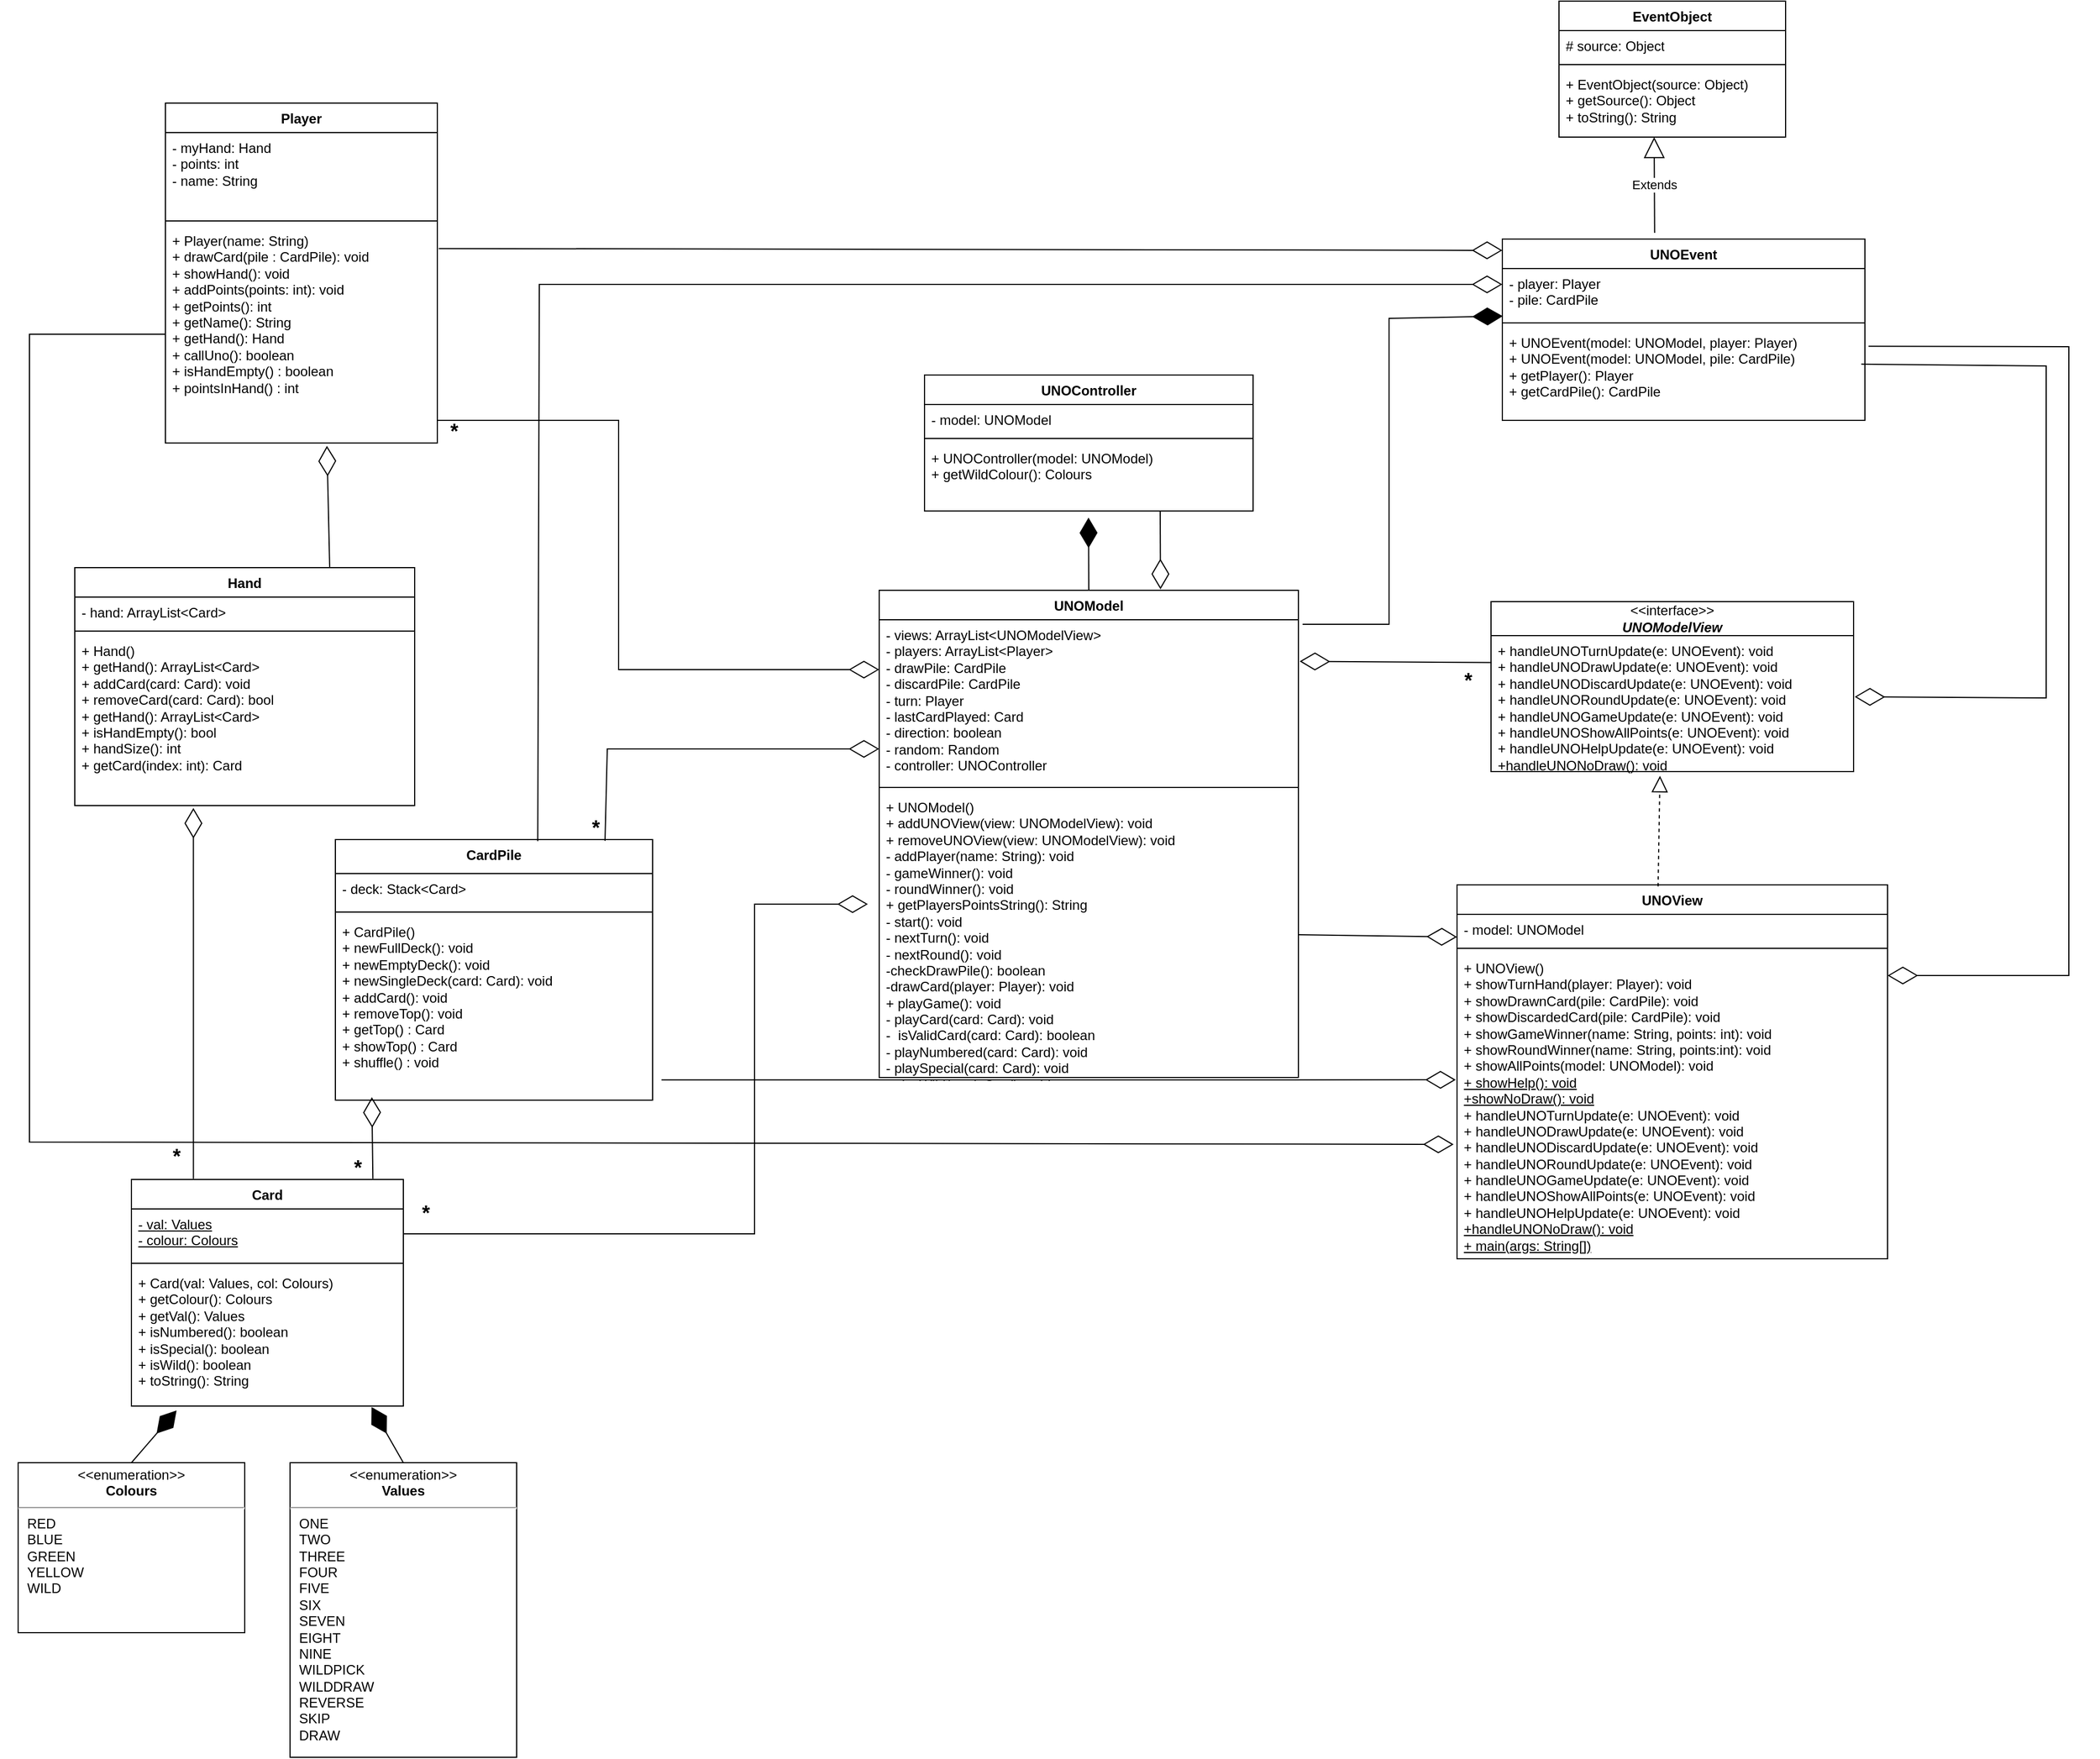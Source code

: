 <mxfile version="21.0.8" type="device"><diagram id="xWTcoY7M2-jpYq1A7I25" name="Page-1"><mxGraphModel dx="1219" dy="1825" grid="1" gridSize="10" guides="1" tooltips="1" connect="1" arrows="1" fold="1" page="1" pageScale="1" pageWidth="850" pageHeight="1100" math="0" shadow="0"><root><mxCell id="0"/><mxCell id="1" parent="0"/><mxCell id="RmB8I1O6AhFz0H0aJWPY-1" value="Card" style="swimlane;fontStyle=1;align=center;verticalAlign=top;childLayout=stackLayout;horizontal=1;startSize=26;horizontalStack=0;resizeParent=1;resizeParentMax=0;resizeLast=0;collapsible=1;marginBottom=0;whiteSpace=wrap;html=1;" parent="1" vertex="1"><mxGeometry x="130" y="990" width="240" height="200" as="geometry"/></mxCell><mxCell id="RmB8I1O6AhFz0H0aJWPY-2" value="&lt;u&gt;- val: Values&lt;br&gt;- colour: Colours&lt;/u&gt;" style="text;strokeColor=none;fillColor=none;align=left;verticalAlign=top;spacingLeft=4;spacingRight=4;overflow=hidden;rotatable=0;points=[[0,0.5],[1,0.5]];portConstraint=eastwest;whiteSpace=wrap;html=1;" parent="RmB8I1O6AhFz0H0aJWPY-1" vertex="1"><mxGeometry y="26" width="240" height="44" as="geometry"/></mxCell><mxCell id="RmB8I1O6AhFz0H0aJWPY-3" value="" style="line;strokeWidth=1;fillColor=none;align=left;verticalAlign=middle;spacingTop=-1;spacingLeft=3;spacingRight=3;rotatable=0;labelPosition=right;points=[];portConstraint=eastwest;strokeColor=inherit;" parent="RmB8I1O6AhFz0H0aJWPY-1" vertex="1"><mxGeometry y="70" width="240" height="8" as="geometry"/></mxCell><mxCell id="RmB8I1O6AhFz0H0aJWPY-4" value="+ Card(val: Values, col: Colours)&lt;br&gt;+ getColour(): Colours&lt;br&gt;+ getVal(): Values&lt;br&gt;+ isNumbered(): boolean&lt;br&gt;+ isSpecial(): boolean&lt;br&gt;+ isWild(): boolean&lt;br&gt;+ toString(): String" style="text;strokeColor=none;fillColor=none;align=left;verticalAlign=top;spacingLeft=4;spacingRight=4;overflow=hidden;rotatable=0;points=[[0,0.5],[1,0.5]];portConstraint=eastwest;whiteSpace=wrap;html=1;" parent="RmB8I1O6AhFz0H0aJWPY-1" vertex="1"><mxGeometry y="78" width="240" height="122" as="geometry"/></mxCell><mxCell id="RmB8I1O6AhFz0H0aJWPY-13" value="&lt;p style=&quot;margin:0px;margin-top:4px;text-align:center;&quot;&gt;&amp;lt;&amp;lt;enumeration&amp;gt;&amp;gt;&lt;br&gt;&lt;b&gt;Values&lt;/b&gt;&lt;/p&gt;&lt;hr&gt;&lt;p style=&quot;margin:0px;margin-left:8px;text-align:left;&quot;&gt;ONE&lt;/p&gt;&lt;p style=&quot;margin:0px;margin-left:8px;text-align:left;&quot;&gt;TWO&lt;/p&gt;&lt;p style=&quot;margin:0px;margin-left:8px;text-align:left;&quot;&gt;THREE&lt;/p&gt;&lt;p style=&quot;margin:0px;margin-left:8px;text-align:left;&quot;&gt;FOUR&lt;/p&gt;&lt;p style=&quot;margin:0px;margin-left:8px;text-align:left;&quot;&gt;FIVE&lt;/p&gt;&lt;p style=&quot;margin:0px;margin-left:8px;text-align:left;&quot;&gt;SIX&lt;/p&gt;&lt;p style=&quot;margin:0px;margin-left:8px;text-align:left;&quot;&gt;SEVEN&lt;/p&gt;&lt;p style=&quot;margin:0px;margin-left:8px;text-align:left;&quot;&gt;EIGHT&lt;/p&gt;&lt;p style=&quot;margin:0px;margin-left:8px;text-align:left;&quot;&gt;NINE&lt;/p&gt;&lt;p style=&quot;margin:0px;margin-left:8px;text-align:left;&quot;&gt;WILDPICK&lt;/p&gt;&lt;p style=&quot;margin:0px;margin-left:8px;text-align:left;&quot;&gt;WILDDRAW&lt;/p&gt;&lt;p style=&quot;margin:0px;margin-left:8px;text-align:left;&quot;&gt;REVERSE&lt;/p&gt;&lt;p style=&quot;margin:0px;margin-left:8px;text-align:left;&quot;&gt;SKIP&lt;/p&gt;&lt;p style=&quot;margin:0px;margin-left:8px;text-align:left;&quot;&gt;DRAW&lt;/p&gt;" style="shape=rect;html=1;overflow=fill;whiteSpace=wrap;" parent="1" vertex="1"><mxGeometry x="270" y="1240" width="200" height="260" as="geometry"/></mxCell><mxCell id="RmB8I1O6AhFz0H0aJWPY-14" value="&lt;p style=&quot;margin:0px;margin-top:4px;text-align:center;&quot;&gt;&amp;lt;&amp;lt;enumeration&amp;gt;&amp;gt;&lt;br&gt;&lt;b&gt;Colours&lt;/b&gt;&lt;/p&gt;&lt;hr&gt;&lt;p style=&quot;margin:0px;margin-left:8px;text-align:left;&quot;&gt;RED&lt;br&gt;BLUE&lt;/p&gt;&lt;p style=&quot;margin:0px;margin-left:8px;text-align:left;&quot;&gt;GREEN&lt;/p&gt;&lt;p style=&quot;margin:0px;margin-left:8px;text-align:left;&quot;&gt;YELLOW&lt;/p&gt;&lt;p style=&quot;margin:0px;margin-left:8px;text-align:left;&quot;&gt;WILD&lt;/p&gt;" style="shape=rect;html=1;overflow=fill;whiteSpace=wrap;" parent="1" vertex="1"><mxGeometry x="30" y="1240" width="200" height="150" as="geometry"/></mxCell><mxCell id="RmB8I1O6AhFz0H0aJWPY-15" value="Hand" style="swimlane;fontStyle=1;align=center;verticalAlign=top;childLayout=stackLayout;horizontal=1;startSize=26;horizontalStack=0;resizeParent=1;resizeParentMax=0;resizeLast=0;collapsible=1;marginBottom=0;whiteSpace=wrap;html=1;" parent="1" vertex="1"><mxGeometry x="80" y="450" width="300" height="210" as="geometry"/></mxCell><mxCell id="RmB8I1O6AhFz0H0aJWPY-16" value="- hand: ArrayList&amp;lt;Card&amp;gt;" style="text;strokeColor=none;fillColor=none;align=left;verticalAlign=top;spacingLeft=4;spacingRight=4;overflow=hidden;rotatable=0;points=[[0,0.5],[1,0.5]];portConstraint=eastwest;whiteSpace=wrap;html=1;" parent="RmB8I1O6AhFz0H0aJWPY-15" vertex="1"><mxGeometry y="26" width="300" height="26" as="geometry"/></mxCell><mxCell id="RmB8I1O6AhFz0H0aJWPY-17" value="" style="line;strokeWidth=1;fillColor=none;align=left;verticalAlign=middle;spacingTop=-1;spacingLeft=3;spacingRight=3;rotatable=0;labelPosition=right;points=[];portConstraint=eastwest;strokeColor=inherit;" parent="RmB8I1O6AhFz0H0aJWPY-15" vertex="1"><mxGeometry y="52" width="300" height="8" as="geometry"/></mxCell><mxCell id="RmB8I1O6AhFz0H0aJWPY-18" value="+ Hand()&lt;br&gt;+ getHand(): ArrayList&amp;lt;Card&amp;gt;&lt;br style=&quot;border-color: var(--border-color);&quot;&gt;+ addCard(card:&amp;nbsp;Card): void&lt;br style=&quot;border-color: var(--border-color);&quot;&gt;+ removeCard(card:&amp;nbsp;Card): bool&lt;br style=&quot;border-color: var(--border-color);&quot;&gt;+ getHand(): ArrayList&amp;lt;Card&amp;gt;&lt;br style=&quot;border-color: var(--border-color);&quot;&gt;+ isHandEmpty(): bool&lt;br&gt;+ handSize(): int&lt;br&gt;+ getCard(index: int): Card" style="text;strokeColor=none;fillColor=none;align=left;verticalAlign=top;spacingLeft=4;spacingRight=4;overflow=hidden;rotatable=0;points=[[0,0.5],[1,0.5]];portConstraint=eastwest;whiteSpace=wrap;html=1;" parent="RmB8I1O6AhFz0H0aJWPY-15" vertex="1"><mxGeometry y="60" width="300" height="150" as="geometry"/></mxCell><mxCell id="RmB8I1O6AhFz0H0aJWPY-19" value="Player" style="swimlane;fontStyle=1;align=center;verticalAlign=top;childLayout=stackLayout;horizontal=1;startSize=26;horizontalStack=0;resizeParent=1;resizeParentMax=0;resizeLast=0;collapsible=1;marginBottom=0;whiteSpace=wrap;html=1;" parent="1" vertex="1"><mxGeometry x="160" y="40" width="240" height="300" as="geometry"/></mxCell><mxCell id="RmB8I1O6AhFz0H0aJWPY-20" value="- myHand: Hand&lt;br&gt;- points: int&lt;br&gt;- name: String" style="text;strokeColor=none;fillColor=none;align=left;verticalAlign=top;spacingLeft=4;spacingRight=4;overflow=hidden;rotatable=0;points=[[0,0.5],[1,0.5]];portConstraint=eastwest;whiteSpace=wrap;html=1;" parent="RmB8I1O6AhFz0H0aJWPY-19" vertex="1"><mxGeometry y="26" width="240" height="74" as="geometry"/></mxCell><mxCell id="RmB8I1O6AhFz0H0aJWPY-21" value="" style="line;strokeWidth=1;fillColor=none;align=left;verticalAlign=middle;spacingTop=-1;spacingLeft=3;spacingRight=3;rotatable=0;labelPosition=right;points=[];portConstraint=eastwest;strokeColor=inherit;" parent="RmB8I1O6AhFz0H0aJWPY-19" vertex="1"><mxGeometry y="100" width="240" height="8" as="geometry"/></mxCell><mxCell id="RmB8I1O6AhFz0H0aJWPY-22" value="+ Player(name: String)&lt;br&gt;+ drawCard(pile : CardPile): void&lt;br&gt;+ showHand(): void&lt;br&gt;+ addPoints(points: int): void&lt;br&gt;+ getPoints(): int&lt;br style=&quot;border-color: var(--border-color);&quot;&gt;+ getName(): String&lt;br&gt;+ getHand(): Hand&lt;br&gt;+ callUno(): boolean&lt;br&gt;+ isHandEmpty() : boolean&lt;br&gt;+ pointsInHand() : int" style="text;strokeColor=none;fillColor=none;align=left;verticalAlign=top;spacingLeft=4;spacingRight=4;overflow=hidden;rotatable=0;points=[[0,0.5],[1,0.5]];portConstraint=eastwest;whiteSpace=wrap;html=1;" parent="RmB8I1O6AhFz0H0aJWPY-19" vertex="1"><mxGeometry y="108" width="240" height="192" as="geometry"/></mxCell><mxCell id="RmB8I1O6AhFz0H0aJWPY-23" value="UNOController" style="swimlane;fontStyle=1;align=center;verticalAlign=top;childLayout=stackLayout;horizontal=1;startSize=26;horizontalStack=0;resizeParent=1;resizeParentMax=0;resizeLast=0;collapsible=1;marginBottom=0;whiteSpace=wrap;html=1;" parent="1" vertex="1"><mxGeometry x="830" y="280" width="290" height="120" as="geometry"/></mxCell><mxCell id="RmB8I1O6AhFz0H0aJWPY-24" value="- model: UNOModel" style="text;strokeColor=none;fillColor=none;align=left;verticalAlign=top;spacingLeft=4;spacingRight=4;overflow=hidden;rotatable=0;points=[[0,0.5],[1,0.5]];portConstraint=eastwest;whiteSpace=wrap;html=1;" parent="RmB8I1O6AhFz0H0aJWPY-23" vertex="1"><mxGeometry y="26" width="290" height="26" as="geometry"/></mxCell><mxCell id="RmB8I1O6AhFz0H0aJWPY-25" value="" style="line;strokeWidth=1;fillColor=none;align=left;verticalAlign=middle;spacingTop=-1;spacingLeft=3;spacingRight=3;rotatable=0;labelPosition=right;points=[];portConstraint=eastwest;strokeColor=inherit;" parent="RmB8I1O6AhFz0H0aJWPY-23" vertex="1"><mxGeometry y="52" width="290" height="8" as="geometry"/></mxCell><mxCell id="RmB8I1O6AhFz0H0aJWPY-26" value="+ UNOController(model: UNOModel)&lt;br&gt;+ getWildColour(): Colours" style="text;strokeColor=none;fillColor=none;align=left;verticalAlign=top;spacingLeft=4;spacingRight=4;overflow=hidden;rotatable=0;points=[[0,0.5],[1,0.5]];portConstraint=eastwest;whiteSpace=wrap;html=1;" parent="RmB8I1O6AhFz0H0aJWPY-23" vertex="1"><mxGeometry y="60" width="290" height="60" as="geometry"/></mxCell><mxCell id="RmB8I1O6AhFz0H0aJWPY-27" value="UNOEvent" style="swimlane;fontStyle=1;align=center;verticalAlign=top;childLayout=stackLayout;horizontal=1;startSize=26;horizontalStack=0;resizeParent=1;resizeParentMax=0;resizeLast=0;collapsible=1;marginBottom=0;whiteSpace=wrap;html=1;" parent="1" vertex="1"><mxGeometry x="1340" y="160" width="320" height="160" as="geometry"/></mxCell><mxCell id="RmB8I1O6AhFz0H0aJWPY-28" value="- player: Player&lt;br&gt;- pile: CardPile" style="text;strokeColor=none;fillColor=none;align=left;verticalAlign=top;spacingLeft=4;spacingRight=4;overflow=hidden;rotatable=0;points=[[0,0.5],[1,0.5]];portConstraint=eastwest;whiteSpace=wrap;html=1;" parent="RmB8I1O6AhFz0H0aJWPY-27" vertex="1"><mxGeometry y="26" width="320" height="44" as="geometry"/></mxCell><mxCell id="RmB8I1O6AhFz0H0aJWPY-29" value="" style="line;strokeWidth=1;fillColor=none;align=left;verticalAlign=middle;spacingTop=-1;spacingLeft=3;spacingRight=3;rotatable=0;labelPosition=right;points=[];portConstraint=eastwest;strokeColor=inherit;" parent="RmB8I1O6AhFz0H0aJWPY-27" vertex="1"><mxGeometry y="70" width="320" height="8" as="geometry"/></mxCell><mxCell id="RmB8I1O6AhFz0H0aJWPY-30" value="+ UNOEvent(model: UNOModel, player: Player)&lt;br&gt;+ UNOEvent(model: UNOModel, pile: CardPile)&lt;br&gt;+ getPlayer(): Player&lt;br&gt;+ getCardPile(): CardPile" style="text;strokeColor=none;fillColor=none;align=left;verticalAlign=top;spacingLeft=4;spacingRight=4;overflow=hidden;rotatable=0;points=[[0,0.5],[1,0.5]];portConstraint=eastwest;whiteSpace=wrap;html=1;" parent="RmB8I1O6AhFz0H0aJWPY-27" vertex="1"><mxGeometry y="78" width="320" height="82" as="geometry"/></mxCell><mxCell id="RmB8I1O6AhFz0H0aJWPY-31" value="EventObject" style="swimlane;fontStyle=1;align=center;verticalAlign=top;childLayout=stackLayout;horizontal=1;startSize=26;horizontalStack=0;resizeParent=1;resizeParentMax=0;resizeLast=0;collapsible=1;marginBottom=0;whiteSpace=wrap;html=1;" parent="1" vertex="1"><mxGeometry x="1390" y="-50" width="200" height="120" as="geometry"/></mxCell><mxCell id="RmB8I1O6AhFz0H0aJWPY-32" value="# source: Object" style="text;strokeColor=none;fillColor=none;align=left;verticalAlign=top;spacingLeft=4;spacingRight=4;overflow=hidden;rotatable=0;points=[[0,0.5],[1,0.5]];portConstraint=eastwest;whiteSpace=wrap;html=1;" parent="RmB8I1O6AhFz0H0aJWPY-31" vertex="1"><mxGeometry y="26" width="200" height="26" as="geometry"/></mxCell><mxCell id="RmB8I1O6AhFz0H0aJWPY-33" value="" style="line;strokeWidth=1;fillColor=none;align=left;verticalAlign=middle;spacingTop=-1;spacingLeft=3;spacingRight=3;rotatable=0;labelPosition=right;points=[];portConstraint=eastwest;strokeColor=inherit;" parent="RmB8I1O6AhFz0H0aJWPY-31" vertex="1"><mxGeometry y="52" width="200" height="8" as="geometry"/></mxCell><mxCell id="RmB8I1O6AhFz0H0aJWPY-34" value="+ EventObject(source: Object)&lt;br&gt;+ getSource(): Object&lt;br&gt;+ toString(): String" style="text;strokeColor=none;fillColor=none;align=left;verticalAlign=top;spacingLeft=4;spacingRight=4;overflow=hidden;rotatable=0;points=[[0,0.5],[1,0.5]];portConstraint=eastwest;whiteSpace=wrap;html=1;" parent="RmB8I1O6AhFz0H0aJWPY-31" vertex="1"><mxGeometry y="60" width="200" height="60" as="geometry"/></mxCell><mxCell id="RmB8I1O6AhFz0H0aJWPY-35" value="Extends" style="endArrow=block;endSize=16;endFill=0;html=1;rounded=0;exitX=0.42;exitY=-0.034;exitDx=0;exitDy=0;exitPerimeter=0;" parent="1" source="RmB8I1O6AhFz0H0aJWPY-27" edge="1"><mxGeometry width="160" relative="1" as="geometry"><mxPoint x="1509" y="100" as="sourcePoint"/><mxPoint x="1474" y="70" as="targetPoint"/></mxGeometry></mxCell><mxCell id="RmB8I1O6AhFz0H0aJWPY-36" value="UNOModel" style="swimlane;fontStyle=1;align=center;verticalAlign=top;childLayout=stackLayout;horizontal=1;startSize=26;horizontalStack=0;resizeParent=1;resizeParentMax=0;resizeLast=0;collapsible=1;marginBottom=0;whiteSpace=wrap;html=1;" parent="1" vertex="1"><mxGeometry x="790" y="470" width="370" height="430" as="geometry"/></mxCell><mxCell id="RmB8I1O6AhFz0H0aJWPY-37" value="- views: ArrayList&amp;lt;UNOModelView&amp;gt;&lt;br&gt;- players: ArrayList&amp;lt;Player&amp;gt;&lt;br&gt;- drawPile: CardPile&lt;br&gt;- discardPile: CardPile&lt;br&gt;- turn: Player&lt;br&gt;- lastCardPlayed: Card&lt;br&gt;- direction: boolean&lt;br&gt;- random: Random&lt;br&gt;- controller: UNOController" style="text;strokeColor=none;fillColor=none;align=left;verticalAlign=top;spacingLeft=4;spacingRight=4;overflow=hidden;rotatable=0;points=[[0,0.5],[1,0.5]];portConstraint=eastwest;whiteSpace=wrap;html=1;" parent="RmB8I1O6AhFz0H0aJWPY-36" vertex="1"><mxGeometry y="26" width="370" height="144" as="geometry"/></mxCell><mxCell id="RmB8I1O6AhFz0H0aJWPY-38" value="" style="line;strokeWidth=1;fillColor=none;align=left;verticalAlign=middle;spacingTop=-1;spacingLeft=3;spacingRight=3;rotatable=0;labelPosition=right;points=[];portConstraint=eastwest;strokeColor=inherit;" parent="RmB8I1O6AhFz0H0aJWPY-36" vertex="1"><mxGeometry y="170" width="370" height="8" as="geometry"/></mxCell><mxCell id="RmB8I1O6AhFz0H0aJWPY-39" value="+ UNOModel()&lt;br&gt;+ addUNOView(view: UNOModelView): void&lt;br&gt;+ removeUNOView(view: UNOModelView): void&lt;br&gt;- addPlayer(name: String): void&lt;br&gt;- gameWinner(): void&lt;br&gt;- roundWinner(): void&lt;br&gt;+ getPlayersPointsString(): String&lt;br&gt;- start(): void&lt;br&gt;- nextTurn(): void&lt;br&gt;- nextRound(): void&lt;br&gt;-checkDrawPile(): boolean&lt;br&gt;-drawCard(player: Player): void&lt;br&gt;+ playGame(): void&lt;br&gt;- playCard(card: Card): void&lt;br&gt;-&amp;nbsp; isValidCard(card: Card): boolean&lt;br&gt;- playNumbered(card: Card): void&lt;br&gt;- playSpecial(card: Card): void&lt;br&gt;- playWild(card: Card): void" style="text;strokeColor=none;fillColor=none;align=left;verticalAlign=top;spacingLeft=4;spacingRight=4;overflow=hidden;rotatable=0;points=[[0,0.5],[1,0.5]];portConstraint=eastwest;whiteSpace=wrap;html=1;" parent="RmB8I1O6AhFz0H0aJWPY-36" vertex="1"><mxGeometry y="178" width="370" height="252" as="geometry"/></mxCell><mxCell id="RmB8I1O6AhFz0H0aJWPY-45" value="&amp;lt;&amp;lt;interface&amp;gt;&amp;gt;&lt;br&gt;&lt;b&gt;&lt;i&gt;UNOModelView&lt;/i&gt;&lt;/b&gt;" style="swimlane;fontStyle=0;childLayout=stackLayout;horizontal=1;startSize=30;fillColor=none;horizontalStack=0;resizeParent=1;resizeParentMax=0;resizeLast=0;collapsible=1;marginBottom=0;whiteSpace=wrap;html=1;" parent="1" vertex="1"><mxGeometry x="1330" y="480" width="320" height="150" as="geometry"/></mxCell><mxCell id="RmB8I1O6AhFz0H0aJWPY-46" value="+ handleUNOTurnUpdate(e: UNOEvent): void&lt;br&gt;+ handleUNODrawUpdate(e: UNOEvent): void&lt;br&gt;+ handleUNODiscardUpdate(e: UNOEvent): void&lt;br&gt;+ handleUNORoundUpdate(e: UNOEvent): void&lt;br&gt;+ handleUNOGameUpdate(e: UNOEvent): void&lt;br&gt;+ handleUNOShowAllPoints(e: UNOEvent): void&lt;br&gt;+ handleUNOHelpUpdate(e: UNOEvent): void&lt;br&gt;+handleUNONoDraw(): void" style="text;strokeColor=none;fillColor=none;align=left;verticalAlign=top;spacingLeft=4;spacingRight=4;overflow=hidden;rotatable=0;points=[[0,0.5],[1,0.5]];portConstraint=eastwest;whiteSpace=wrap;html=1;" parent="RmB8I1O6AhFz0H0aJWPY-45" vertex="1"><mxGeometry y="30" width="320" height="120" as="geometry"/></mxCell><mxCell id="RmB8I1O6AhFz0H0aJWPY-49" value="UNOView" style="swimlane;fontStyle=1;align=center;verticalAlign=top;childLayout=stackLayout;horizontal=1;startSize=26;horizontalStack=0;resizeParent=1;resizeParentMax=0;resizeLast=0;collapsible=1;marginBottom=0;whiteSpace=wrap;html=1;" parent="1" vertex="1"><mxGeometry x="1300" y="730" width="380" height="330" as="geometry"/></mxCell><mxCell id="RmB8I1O6AhFz0H0aJWPY-50" value="- model: UNOModel" style="text;strokeColor=none;fillColor=none;align=left;verticalAlign=top;spacingLeft=4;spacingRight=4;overflow=hidden;rotatable=0;points=[[0,0.5],[1,0.5]];portConstraint=eastwest;whiteSpace=wrap;html=1;" parent="RmB8I1O6AhFz0H0aJWPY-49" vertex="1"><mxGeometry y="26" width="380" height="26" as="geometry"/></mxCell><mxCell id="RmB8I1O6AhFz0H0aJWPY-51" value="" style="line;strokeWidth=1;fillColor=none;align=left;verticalAlign=middle;spacingTop=-1;spacingLeft=3;spacingRight=3;rotatable=0;labelPosition=right;points=[];portConstraint=eastwest;strokeColor=inherit;" parent="RmB8I1O6AhFz0H0aJWPY-49" vertex="1"><mxGeometry y="52" width="380" height="8" as="geometry"/></mxCell><mxCell id="RmB8I1O6AhFz0H0aJWPY-52" value="+ UNOView()&lt;br&gt;+ showTurnHand(player: Player): void&lt;br&gt;+ showDrawnCard(pile: CardPile): void&lt;br&gt;+ showDiscardedCard(pile: CardPile): void&lt;br&gt;+ showGameWinner(name: String, points: int): void&lt;br&gt;+ showRoundWinner(name: String, points:int): void&lt;br&gt;+ showAllPoints(model: UNOModel): void&lt;br&gt;&lt;u&gt;+ showHelp(): void&lt;br&gt;+showNoDraw(): void&lt;br&gt;&lt;/u&gt;+ handleUNOTurnUpdate(e: UNOEvent): void&lt;br style=&quot;border-color: var(--border-color);&quot;&gt;+ handleUNODrawUpdate(e: UNOEvent): void&lt;br style=&quot;border-color: var(--border-color);&quot;&gt;+ handleUNODiscardUpdate(e: UNOEvent): void&lt;br style=&quot;border-color: var(--border-color);&quot;&gt;+ handleUNORoundUpdate(e: UNOEvent): void&lt;br style=&quot;border-color: var(--border-color);&quot;&gt;+ handleUNOGameUpdate(e: UNOEvent): void&lt;br style=&quot;border-color: var(--border-color);&quot;&gt;+ handleUNOShowAllPoints(e: UNOEvent): void&lt;br style=&quot;border-color: var(--border-color);&quot;&gt;+ handleUNOHelpUpdate(e: UNOEvent): void&lt;br&gt;&lt;u&gt;+handleUNONoDraw(): void&lt;br&gt;+ main(args: String[])&lt;/u&gt;" style="text;strokeColor=none;fillColor=none;align=left;verticalAlign=top;spacingLeft=4;spacingRight=4;overflow=hidden;rotatable=0;points=[[0,0.5],[1,0.5]];portConstraint=eastwest;whiteSpace=wrap;html=1;" parent="RmB8I1O6AhFz0H0aJWPY-49" vertex="1"><mxGeometry y="60" width="380" height="270" as="geometry"/></mxCell><mxCell id="RmB8I1O6AhFz0H0aJWPY-53" value="" style="endArrow=diamondThin;endFill=1;endSize=24;html=1;rounded=0;entryX=0.883;entryY=1.007;entryDx=0;entryDy=0;entryPerimeter=0;exitX=0.5;exitY=0;exitDx=0;exitDy=0;" parent="1" source="RmB8I1O6AhFz0H0aJWPY-13" target="RmB8I1O6AhFz0H0aJWPY-4" edge="1"><mxGeometry width="160" relative="1" as="geometry"><mxPoint x="480" y="1200" as="sourcePoint"/><mxPoint x="640" y="1200" as="targetPoint"/></mxGeometry></mxCell><mxCell id="RmB8I1O6AhFz0H0aJWPY-54" value="" style="endArrow=diamondThin;endFill=1;endSize=24;html=1;rounded=0;entryX=0.166;entryY=1.032;entryDx=0;entryDy=0;entryPerimeter=0;exitX=0.5;exitY=0;exitDx=0;exitDy=0;" parent="1" source="RmB8I1O6AhFz0H0aJWPY-14" target="RmB8I1O6AhFz0H0aJWPY-4" edge="1"><mxGeometry width="160" relative="1" as="geometry"><mxPoint x="380" y="1250" as="sourcePoint"/><mxPoint x="362" y="1201" as="targetPoint"/></mxGeometry></mxCell><mxCell id="RmB8I1O6AhFz0H0aJWPY-55" value="" style="endArrow=diamondThin;endFill=0;endSize=24;html=1;rounded=0;exitX=0.888;exitY=-0.003;exitDx=0;exitDy=0;exitPerimeter=0;entryX=0.115;entryY=0.984;entryDx=0;entryDy=0;entryPerimeter=0;" parent="1" source="RmB8I1O6AhFz0H0aJWPY-1" target="RmB8I1O6AhFz0H0aJWPY-8" edge="1"><mxGeometry width="160" relative="1" as="geometry"><mxPoint x="510" y="860" as="sourcePoint"/><mxPoint x="343" y="920" as="targetPoint"/></mxGeometry></mxCell><mxCell id="RmB8I1O6AhFz0H0aJWPY-56" value="&lt;b&gt;&lt;font style=&quot;font-size: 18px;&quot;&gt;*&lt;/font&gt;&lt;/b&gt;" style="text;strokeColor=none;align=center;fillColor=none;html=1;verticalAlign=middle;whiteSpace=wrap;rounded=0;" parent="1" vertex="1"><mxGeometry x="320" y="970" width="20" height="20" as="geometry"/></mxCell><mxCell id="RmB8I1O6AhFz0H0aJWPY-57" value="" style="endArrow=diamondThin;endFill=0;endSize=24;html=1;rounded=0;exitX=0.228;exitY=-0.003;exitDx=0;exitDy=0;exitPerimeter=0;entryX=0.349;entryY=1.014;entryDx=0;entryDy=0;entryPerimeter=0;" parent="1" source="RmB8I1O6AhFz0H0aJWPY-1" target="RmB8I1O6AhFz0H0aJWPY-18" edge="1"><mxGeometry width="160" relative="1" as="geometry"><mxPoint x="510" y="860" as="sourcePoint"/><mxPoint x="185" y="710" as="targetPoint"/></mxGeometry></mxCell><mxCell id="RmB8I1O6AhFz0H0aJWPY-58" value="&lt;b&gt;&lt;font style=&quot;font-size: 18px;&quot;&gt;*&lt;/font&gt;&lt;/b&gt;" style="text;strokeColor=none;align=center;fillColor=none;html=1;verticalAlign=middle;whiteSpace=wrap;rounded=0;" parent="1" vertex="1"><mxGeometry x="160" y="960" width="20" height="20" as="geometry"/></mxCell><mxCell id="RmB8I1O6AhFz0H0aJWPY-5" value="CardPile" style="swimlane;fontStyle=1;align=center;verticalAlign=top;childLayout=stackLayout;horizontal=1;startSize=30;horizontalStack=0;resizeParent=1;resizeParentMax=0;resizeLast=0;collapsible=1;marginBottom=0;whiteSpace=wrap;html=1;" parent="1" vertex="1"><mxGeometry x="310" y="690" width="280" height="230" as="geometry"/></mxCell><mxCell id="RmB8I1O6AhFz0H0aJWPY-6" value="- deck: Stack&amp;lt;Card&amp;gt;" style="text;strokeColor=none;fillColor=none;align=left;verticalAlign=top;spacingLeft=4;spacingRight=4;overflow=hidden;rotatable=0;points=[[0,0.5],[1,0.5]];portConstraint=eastwest;whiteSpace=wrap;html=1;" parent="RmB8I1O6AhFz0H0aJWPY-5" vertex="1"><mxGeometry y="30" width="280" height="30" as="geometry"/></mxCell><mxCell id="RmB8I1O6AhFz0H0aJWPY-7" value="" style="line;strokeWidth=1;fillColor=none;align=left;verticalAlign=middle;spacingTop=-1;spacingLeft=3;spacingRight=3;rotatable=0;labelPosition=right;points=[];portConstraint=eastwest;strokeColor=inherit;" parent="RmB8I1O6AhFz0H0aJWPY-5" vertex="1"><mxGeometry y="60" width="280" height="8" as="geometry"/></mxCell><mxCell id="RmB8I1O6AhFz0H0aJWPY-8" value="+ CardPile()&lt;br style=&quot;border-color: var(--border-color);&quot;&gt;+ newFullDeck(): void&lt;br style=&quot;border-color: var(--border-color);&quot;&gt;+ newEmptyDeck(): void&lt;br style=&quot;border-color: var(--border-color);&quot;&gt;+ newSingleDeck(card: Card): void&lt;br style=&quot;border-color: var(--border-color);&quot;&gt;+ addCard(): void&lt;br style=&quot;border-color: var(--border-color);&quot;&gt;+ removeTop(): void&lt;br style=&quot;border-color: var(--border-color);&quot;&gt;+ getTop() :&amp;nbsp;Card&lt;br style=&quot;border-color: var(--border-color);&quot;&gt;+ showTop() : Card&lt;br style=&quot;border-color: var(--border-color);&quot;&gt;+ shuffle() : void" style="text;strokeColor=none;fillColor=none;align=left;verticalAlign=top;spacingLeft=4;spacingRight=4;overflow=hidden;rotatable=0;points=[[0,0.5],[1,0.5]];portConstraint=eastwest;whiteSpace=wrap;html=1;" parent="RmB8I1O6AhFz0H0aJWPY-5" vertex="1"><mxGeometry y="68" width="280" height="162" as="geometry"/></mxCell><mxCell id="RmB8I1O6AhFz0H0aJWPY-61" value="" style="endArrow=diamondThin;endFill=0;endSize=24;html=1;rounded=0;entryX=0.594;entryY=1.013;entryDx=0;entryDy=0;entryPerimeter=0;exitX=0.75;exitY=0;exitDx=0;exitDy=0;" parent="1" source="RmB8I1O6AhFz0H0aJWPY-15" target="RmB8I1O6AhFz0H0aJWPY-22" edge="1"><mxGeometry width="160" relative="1" as="geometry"><mxPoint x="534" y="660" as="sourcePoint"/><mxPoint x="720" y="610" as="targetPoint"/></mxGeometry></mxCell><mxCell id="RmB8I1O6AhFz0H0aJWPY-63" value="" style="endArrow=diamondThin;endFill=0;endSize=24;html=1;rounded=0;exitX=0.85;exitY=0.005;exitDx=0;exitDy=0;exitPerimeter=0;" parent="1" source="RmB8I1O6AhFz0H0aJWPY-5" edge="1"><mxGeometry width="160" relative="1" as="geometry"><mxPoint x="440" y="500" as="sourcePoint"/><mxPoint x="790" y="610" as="targetPoint"/><Array as="points"><mxPoint x="550" y="610"/></Array></mxGeometry></mxCell><mxCell id="RmB8I1O6AhFz0H0aJWPY-64" value="&lt;b&gt;&lt;font style=&quot;font-size: 18px;&quot;&gt;*&lt;/font&gt;&lt;/b&gt;" style="text;strokeColor=none;align=center;fillColor=none;html=1;verticalAlign=middle;whiteSpace=wrap;rounded=0;" parent="1" vertex="1"><mxGeometry x="530" y="670" width="20" height="20" as="geometry"/></mxCell><mxCell id="RmB8I1O6AhFz0H0aJWPY-66" value="" style="endArrow=block;dashed=1;endFill=0;endSize=12;html=1;rounded=0;entryX=0.466;entryY=1.031;entryDx=0;entryDy=0;entryPerimeter=0;exitX=0.467;exitY=0.004;exitDx=0;exitDy=0;exitPerimeter=0;" parent="1" source="RmB8I1O6AhFz0H0aJWPY-49" target="RmB8I1O6AhFz0H0aJWPY-46" edge="1"><mxGeometry width="160" relative="1" as="geometry"><mxPoint x="1180" y="800" as="sourcePoint"/><mxPoint x="1340" y="800" as="targetPoint"/></mxGeometry></mxCell><mxCell id="RmB8I1O6AhFz0H0aJWPY-67" value="" style="endArrow=diamondThin;endFill=0;endSize=24;html=1;rounded=0;" parent="1" edge="1"><mxGeometry width="160" relative="1" as="geometry"><mxPoint x="400" y="320" as="sourcePoint"/><mxPoint x="790" y="540" as="targetPoint"/><Array as="points"><mxPoint x="560" y="320"/><mxPoint x="560" y="540"/></Array></mxGeometry></mxCell><mxCell id="RmB8I1O6AhFz0H0aJWPY-68" value="&lt;b&gt;&lt;font style=&quot;font-size: 18px;&quot;&gt;*&lt;/font&gt;&lt;/b&gt;" style="text;strokeColor=none;align=center;fillColor=none;html=1;verticalAlign=middle;whiteSpace=wrap;rounded=0;" parent="1" vertex="1"><mxGeometry x="405" y="320" width="20" height="20" as="geometry"/></mxCell><mxCell id="RmB8I1O6AhFz0H0aJWPY-70" value="" style="endArrow=diamondThin;endFill=0;endSize=24;html=1;rounded=0;exitX=0.002;exitY=0.198;exitDx=0;exitDy=0;exitPerimeter=0;entryX=1.003;entryY=0.255;entryDx=0;entryDy=0;entryPerimeter=0;" parent="1" source="RmB8I1O6AhFz0H0aJWPY-46" target="RmB8I1O6AhFz0H0aJWPY-37" edge="1"><mxGeometry width="160" relative="1" as="geometry"><mxPoint x="890" y="630" as="sourcePoint"/><mxPoint x="1050" y="630" as="targetPoint"/></mxGeometry></mxCell><mxCell id="RmB8I1O6AhFz0H0aJWPY-71" value="" style="endArrow=diamondThin;endFill=0;endSize=24;html=1;rounded=0;exitX=1.005;exitY=0.106;exitDx=0;exitDy=0;exitPerimeter=0;" parent="1" source="RmB8I1O6AhFz0H0aJWPY-22" edge="1"><mxGeometry width="160" relative="1" as="geometry"><mxPoint x="1020" y="170" as="sourcePoint"/><mxPoint x="1340" y="170" as="targetPoint"/></mxGeometry></mxCell><mxCell id="RmB8I1O6AhFz0H0aJWPY-72" value="&lt;b&gt;&lt;font style=&quot;font-size: 18px;&quot;&gt;*&lt;/font&gt;&lt;/b&gt;" style="text;strokeColor=none;align=center;fillColor=none;html=1;verticalAlign=middle;whiteSpace=wrap;rounded=0;" parent="1" vertex="1"><mxGeometry x="1300" y="540" width="20" height="20" as="geometry"/></mxCell><mxCell id="RmB8I1O6AhFz0H0aJWPY-74" value="" style="endArrow=diamondThin;endFill=0;endSize=24;html=1;rounded=0;exitX=0.638;exitY=0.006;exitDx=0;exitDy=0;exitPerimeter=0;" parent="1" source="RmB8I1O6AhFz0H0aJWPY-5" edge="1"><mxGeometry width="160" relative="1" as="geometry"><mxPoint x="470" y="560" as="sourcePoint"/><mxPoint x="1340" y="200" as="targetPoint"/><Array as="points"><mxPoint x="490" y="200"/></Array></mxGeometry></mxCell><mxCell id="RmB8I1O6AhFz0H0aJWPY-75" value="" style="endArrow=diamondThin;endFill=1;endSize=24;html=1;rounded=0;entryX=0.001;entryY=0.955;entryDx=0;entryDy=0;entryPerimeter=0;exitX=1.01;exitY=0.028;exitDx=0;exitDy=0;exitPerimeter=0;" parent="1" source="RmB8I1O6AhFz0H0aJWPY-37" target="RmB8I1O6AhFz0H0aJWPY-28" edge="1"><mxGeometry width="160" relative="1" as="geometry"><mxPoint x="1180" y="500" as="sourcePoint"/><mxPoint x="1310" y="220" as="targetPoint"/><Array as="points"><mxPoint x="1240" y="500"/><mxPoint x="1240" y="230"/></Array></mxGeometry></mxCell><mxCell id="RmB8I1O6AhFz0H0aJWPY-76" value="" style="endArrow=diamondThin;endFill=1;endSize=24;html=1;rounded=0;entryX=0.499;entryY=1.097;entryDx=0;entryDy=0;entryPerimeter=0;exitX=0.5;exitY=0;exitDx=0;exitDy=0;" parent="1" source="RmB8I1O6AhFz0H0aJWPY-36" target="RmB8I1O6AhFz0H0aJWPY-26" edge="1"><mxGeometry width="160" relative="1" as="geometry"><mxPoint x="760" y="560" as="sourcePoint"/><mxPoint x="920" y="560" as="targetPoint"/></mxGeometry></mxCell><mxCell id="RmB8I1O6AhFz0H0aJWPY-77" value="" style="endArrow=diamondThin;endFill=0;endSize=24;html=1;rounded=0;exitX=1;exitY=0.5;exitDx=0;exitDy=0;" parent="1" source="RmB8I1O6AhFz0H0aJWPY-2" edge="1"><mxGeometry width="160" relative="1" as="geometry"><mxPoint x="400" y="1060" as="sourcePoint"/><mxPoint x="780" y="747" as="targetPoint"/><Array as="points"><mxPoint x="680" y="1038"/><mxPoint x="680" y="747"/></Array></mxGeometry></mxCell><mxCell id="RmB8I1O6AhFz0H0aJWPY-78" value="" style="endArrow=diamondThin;endFill=0;endSize=24;html=1;rounded=0;entryX=0.671;entryY=-0.002;entryDx=0;entryDy=0;entryPerimeter=0;" parent="1" target="RmB8I1O6AhFz0H0aJWPY-36" edge="1"><mxGeometry width="160" relative="1" as="geometry"><mxPoint x="1038" y="400" as="sourcePoint"/><mxPoint x="1010" y="790" as="targetPoint"/></mxGeometry></mxCell><mxCell id="RmB8I1O6AhFz0H0aJWPY-79" value="&lt;b&gt;&lt;font style=&quot;font-size: 18px;&quot;&gt;*&lt;/font&gt;&lt;/b&gt;" style="text;strokeColor=none;align=center;fillColor=none;html=1;verticalAlign=middle;whiteSpace=wrap;rounded=0;" parent="1" vertex="1"><mxGeometry x="380" y="1010" width="20" height="20" as="geometry"/></mxCell><mxCell id="RmB8I1O6AhFz0H0aJWPY-80" value="" style="endArrow=diamondThin;endFill=0;endSize=24;html=1;rounded=0;exitX=1.01;exitY=0.203;exitDx=0;exitDy=0;exitPerimeter=0;" parent="1" source="RmB8I1O6AhFz0H0aJWPY-30" edge="1"><mxGeometry width="160" relative="1" as="geometry"><mxPoint x="1680" y="260" as="sourcePoint"/><mxPoint x="1680" y="810" as="targetPoint"/><Array as="points"><mxPoint x="1840" y="255"/><mxPoint x="1840" y="810"/></Array></mxGeometry></mxCell><mxCell id="RmB8I1O6AhFz0H0aJWPY-81" value="" style="endArrow=diamondThin;endFill=0;endSize=24;html=1;rounded=0;exitX=0.99;exitY=0.395;exitDx=0;exitDy=0;exitPerimeter=0;entryX=1.003;entryY=0.45;entryDx=0;entryDy=0;entryPerimeter=0;" parent="1" source="RmB8I1O6AhFz0H0aJWPY-30" target="RmB8I1O6AhFz0H0aJWPY-46" edge="1"><mxGeometry width="160" relative="1" as="geometry"><mxPoint x="910" y="680" as="sourcePoint"/><mxPoint x="1740" y="690" as="targetPoint"/><Array as="points"><mxPoint x="1820" y="272"/><mxPoint x="1820" y="565"/></Array></mxGeometry></mxCell><mxCell id="RmB8I1O6AhFz0H0aJWPY-82" value="" style="endArrow=diamondThin;endFill=0;endSize=24;html=1;rounded=0;exitX=1;exitY=0.5;exitDx=0;exitDy=0;entryX=0;entryY=0.769;entryDx=0;entryDy=0;entryPerimeter=0;" parent="1" source="RmB8I1O6AhFz0H0aJWPY-39" target="RmB8I1O6AhFz0H0aJWPY-50" edge="1"><mxGeometry width="160" relative="1" as="geometry"><mxPoint x="1080" y="1050" as="sourcePoint"/><mxPoint x="1290" y="774" as="targetPoint"/></mxGeometry></mxCell><mxCell id="RmB8I1O6AhFz0H0aJWPY-83" value="" style="endArrow=diamondThin;endFill=0;endSize=24;html=1;rounded=0;exitX=0;exitY=0.5;exitDx=0;exitDy=0;entryX=-0.008;entryY=0.626;entryDx=0;entryDy=0;entryPerimeter=0;" parent="1" source="RmB8I1O6AhFz0H0aJWPY-22" target="RmB8I1O6AhFz0H0aJWPY-52" edge="1"><mxGeometry width="160" relative="1" as="geometry"><mxPoint x="930" y="540" as="sourcePoint"/><mxPoint x="970" y="1030" as="targetPoint"/><Array as="points"><mxPoint x="40" y="244"/><mxPoint x="40" y="957"/></Array></mxGeometry></mxCell><mxCell id="RmB8I1O6AhFz0H0aJWPY-84" value="" style="endArrow=diamondThin;endFill=0;endSize=24;html=1;rounded=0;entryX=-0.003;entryY=0.415;entryDx=0;entryDy=0;exitX=1.028;exitY=0.89;exitDx=0;exitDy=0;exitPerimeter=0;entryPerimeter=0;" parent="1" source="RmB8I1O6AhFz0H0aJWPY-8" target="RmB8I1O6AhFz0H0aJWPY-52" edge="1"><mxGeometry width="160" relative="1" as="geometry"><mxPoint x="850" y="842" as="sourcePoint"/><mxPoint x="1010" y="842" as="targetPoint"/></mxGeometry></mxCell></root></mxGraphModel></diagram></mxfile>